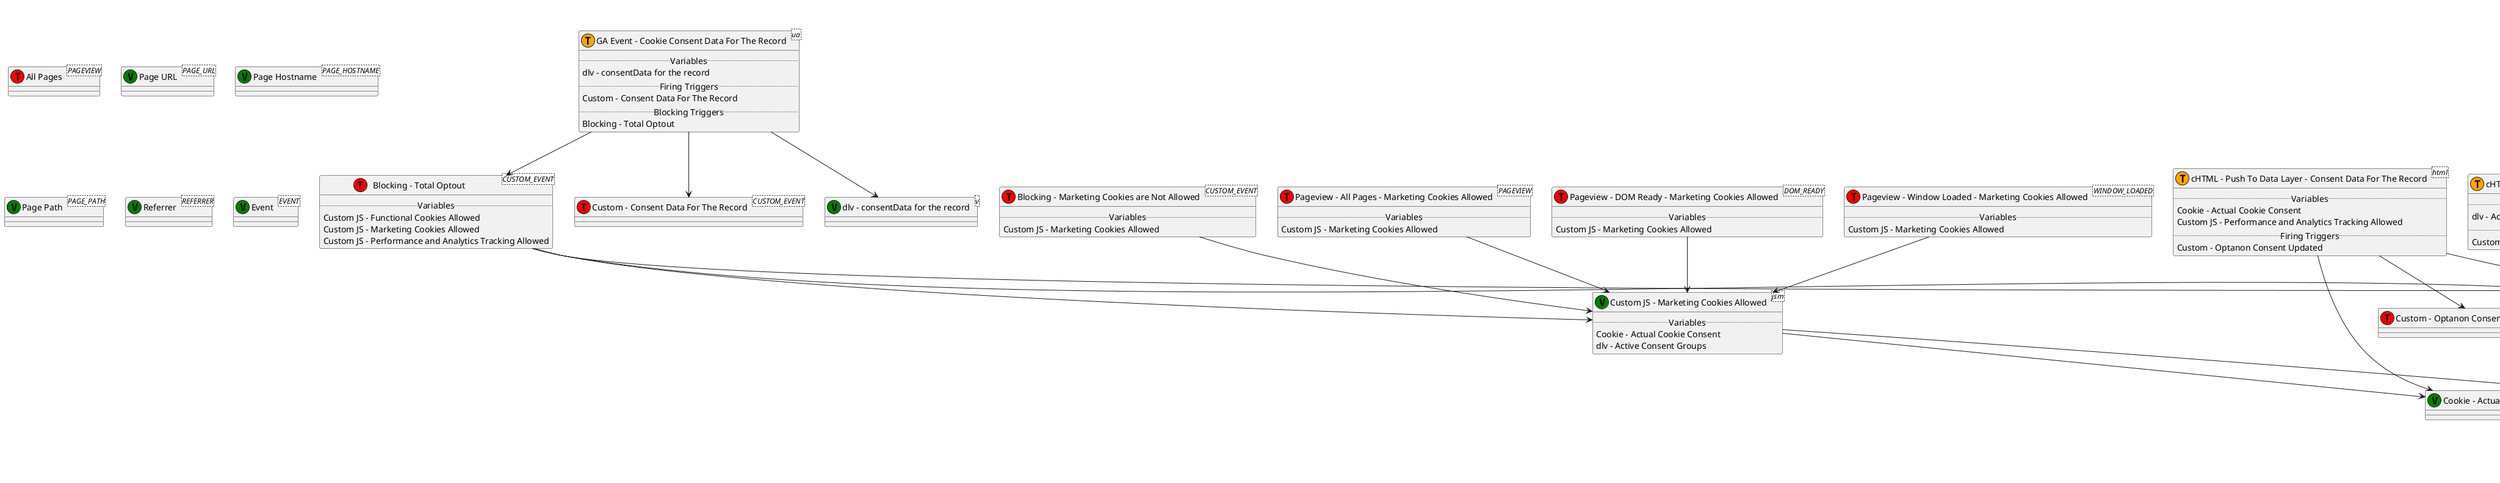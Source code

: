 @startuml
title GDPR Cookie Consent Notification Recipe
legend right
<color:orange>T</color> - Tag
<color:red>T</color> - Trigger
<color:green>V</color> - Variable
end legend
class "GA Event - Cookie Consent Data For The Record" as 06<ua> << (T, orange) >> {
    .. Variables ..
    dlv - consentData for the record
    .. Firing Triggers ..
    Custom - Consent Data For The Record
    .. Blocking Triggers ..
    Blocking - Total Optout
}
class "cHTML - Cookie Consent" as 02<html> << (T, orange) >> {
    .. Firing Triggers ..
    Pageview - DOM ready
}
class "cHTML - Push To Data Layer - Consent Data For The Record" as 05<html> << (T, orange) >> {
    .. Variables ..
    Cookie - Actual Cookie Consent
    Custom JS - Performance and Analytics Tracking Allowed
    .. Firing Triggers ..
    Custom - Optanon Consent Updated
}
class "cHTML - Push To Data Layer - Consent Updated" as 04<html> << (T, orange) >> {
    .. Firing Triggers ..
    Custom - Cookie Notification Closed
    Click - Cookie Preference Center - Save Settings
}
class "cHTML - Set Cookie - Actual Cookie Consent Active Groups" as 01<html> << (T, orange) >> {
    .. Variables ..
    dlv - Active Consent Groups
    .. Firing Triggers ..
    Custom - Optanon Consent Updated
}
class "Blocking - Analytics Tracking is Not Allowed" as 115<CUSTOM_EVENT> << (T, red) >> {
    .. Variables ..
    Custom JS - Performance and Analytics Tracking Allowed
}
class "Blocking - Functional Cookies are Not Allowed" as 114<CUSTOM_EVENT> << (T, red) >> {
    .. Variables ..
    Custom JS - Functional Cookies Allowed
}
class "Blocking - Marketing Cookies are Not Allowed" as 113<CUSTOM_EVENT> << (T, red) >> {
    .. Variables ..
    Custom JS - Marketing Cookies Allowed
}
class "Blocking - Total Optout" as 125<CUSTOM_EVENT> << (T, red) >> {
    .. Variables ..
    Custom JS - Functional Cookies Allowed
    Custom JS - Marketing Cookies Allowed
    Custom JS - Performance and Analytics Tracking Allowed
}
class "Click - Cookie Preference Center - Save Settings" as 117<CLICK> << (T, red) >> {
    .. Variables ..
    Click Element
}
class "Custom - Consent Data For The Record" as 126<CUSTOM_EVENT> << (T, red) >>
class "Custom - Cookie Notification Closed" as 19<CUSTOM_EVENT> << (T, red) >> {
    .. Variables ..
    dlv - optanonAction
}
class "Custom - Optanon Consent Updated" as 116<CUSTOM_EVENT> << (T, red) >>
class "Pageview - All Pages - Analytics Tracking Allowed" as 112<PAGEVIEW> << (T, red) >> {
    .. Variables ..
    Custom JS - Performance and Analytics Tracking Allowed
}
class "Pageview - All Pages - Functional Cookies Allowed" as 18<PAGEVIEW> << (T, red) >> {
    .. Variables ..
    Custom JS - Functional Cookies Allowed
}
class "Pageview - All Pages - Marketing Cookies Allowed" as 17<PAGEVIEW> << (T, red) >> {
    .. Variables ..
    Custom JS - Marketing Cookies Allowed
}
class "Pageview - DOM Ready - Analytics Tracking Allowed" as 110<DOM_READY> << (T, red) >> {
    .. Variables ..
    Custom JS - Performance and Analytics Tracking Allowed
}
class "Pageview - DOM Ready - Functional Cookies Allowed" as 119<DOM_READY> << (T, red) >> {
    .. Variables ..
    Custom JS - Functional Cookies Allowed
}
class "Pageview - DOM Ready - Marketing Cookies Allowed" as 111<DOM_READY> << (T, red) >> {
    .. Variables ..
    Custom JS - Marketing Cookies Allowed
}
class "Pageview - DOM ready" as 118<DOM_READY> << (T, red) >>
class "Pageview - Window Loaded - Analytics Tracking Allowed" as 122<WINDOW_LOADED> << (T, red) >> {
    .. Variables ..
    Custom JS - Performance and Analytics Tracking Allowed
}
class "Pageview - Window Loaded - Functional Cookies Allowed" as 123<WINDOW_LOADED> << (T, red) >> {
    .. Variables ..
    Custom JS - Functional Cookies Allowed
}
class "Pageview - Window Loaded - Marketing Cookies Allowed" as 124<WINDOW_LOADED> << (T, red) >> {
    .. Variables ..
    Custom JS - Marketing Cookies Allowed
}
class "All Pages" as 2147479553<PAGEVIEW> << (T, red) >>
class "Cookie - Actual Cookie Consent" as 25<k> << (V, green) >>
class "Custom JS - Functional Cookies Allowed" as 23<jsm> << (V, green) >> {
    .. Variables ..
    Cookie - Actual Cookie Consent
    dlv - Active Consent Groups
}
class "Custom JS - Marketing Cookies Allowed" as 24<jsm> << (V, green) >> {
    .. Variables ..
    Cookie - Actual Cookie Consent
    dlv - Active Consent Groups
}
class "Custom JS - Performance and Analytics Tracking Allowed" as 26<jsm> << (V, green) >> {
    .. Variables ..
    Cookie - Actual Cookie Consent
    dlv - Active Consent Groups
}
class "dlv - Active Consent Groups" as 22<v> << (V, green) >>
class "dlv - consentData for the record" as 27<v> << (V, green) >>
class "dlv - optanonAction" as 21<v> << (V, green) >>
class "Page URL"<PAGE_URL> << (V, green) >>
class "Page Hostname"<PAGE_HOSTNAME> << (V, green) >>
class "Page Path"<PAGE_PATH> << (V, green) >>
class "Referrer"<REFERRER> << (V, green) >>
class "Event"<EVENT> << (V, green) >>
class "Click Element"<CLICK_ELEMENT> << (V, green) >>
06 --> 125
06 --> 126
02 --> 118
05 --> 116
04 --> 19
04 --> 117
01 --> 116
115 --> 26
114 --> 23
113 --> 24
125 --> 23
125 --> 24
125 --> 26
117 --> "Click Element"
19 --> 21
112 --> 26
18 --> 23
17 --> 24
110 --> 26
119 --> 23
111 --> 24
122 --> 26
123 --> 23
124 --> 24
06 --> 27
05 --> 25
05 --> 26
01 --> 22
23 --> 25
23 --> 22
24 --> 25
24 --> 22
26 --> 25
26 --> 22
@enduml
